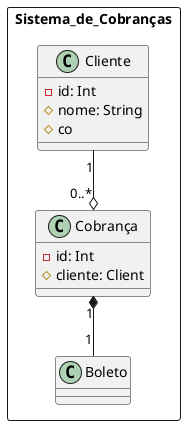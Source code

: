 @startuml sisDeCobrança
  package Sistema_de_Cobranças <<rectangle>> {
    class Cliente {
      - id: Int
      # nome: String
      # co
    }
    class Cobrança {
      - id: Int
      # cliente: Client
    }
    Cliente "1" --o "0..*" Cobrança
    class Boleto {}
    Cobrança "1" *-- "1" Boleto
  }
@enduml